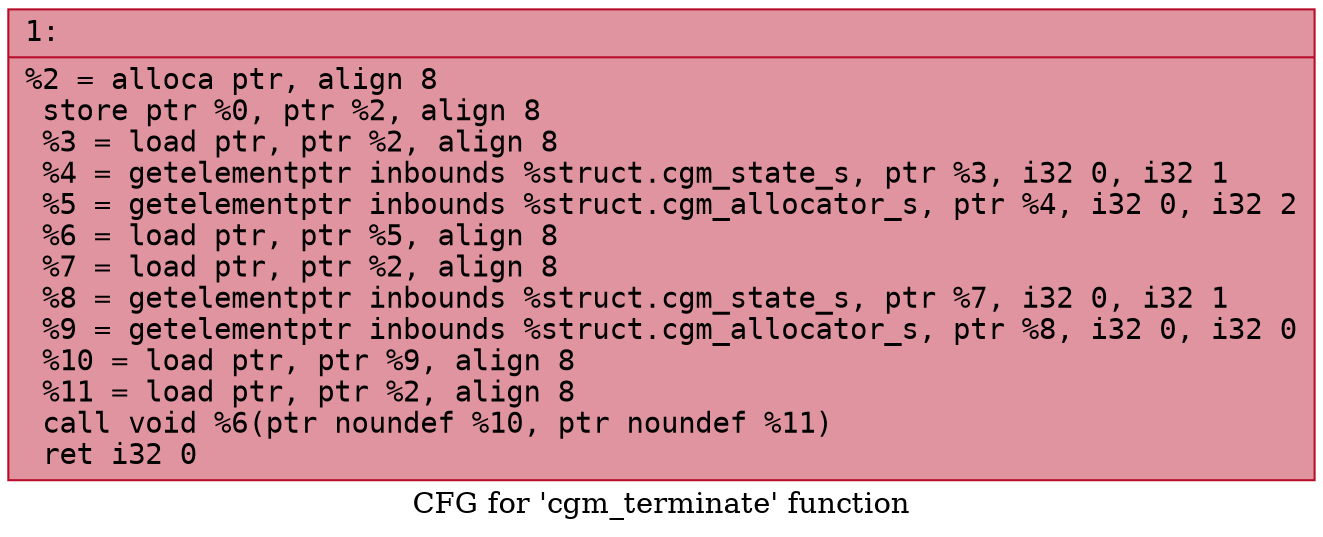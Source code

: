 digraph "CFG for 'cgm_terminate' function" {
	label="CFG for 'cgm_terminate' function";

	Node0x6000024c54a0 [shape=record,color="#b70d28ff", style=filled, fillcolor="#b70d2870" fontname="Courier",label="{1:\l|  %2 = alloca ptr, align 8\l  store ptr %0, ptr %2, align 8\l  %3 = load ptr, ptr %2, align 8\l  %4 = getelementptr inbounds %struct.cgm_state_s, ptr %3, i32 0, i32 1\l  %5 = getelementptr inbounds %struct.cgm_allocator_s, ptr %4, i32 0, i32 2\l  %6 = load ptr, ptr %5, align 8\l  %7 = load ptr, ptr %2, align 8\l  %8 = getelementptr inbounds %struct.cgm_state_s, ptr %7, i32 0, i32 1\l  %9 = getelementptr inbounds %struct.cgm_allocator_s, ptr %8, i32 0, i32 0\l  %10 = load ptr, ptr %9, align 8\l  %11 = load ptr, ptr %2, align 8\l  call void %6(ptr noundef %10, ptr noundef %11)\l  ret i32 0\l}"];
}
